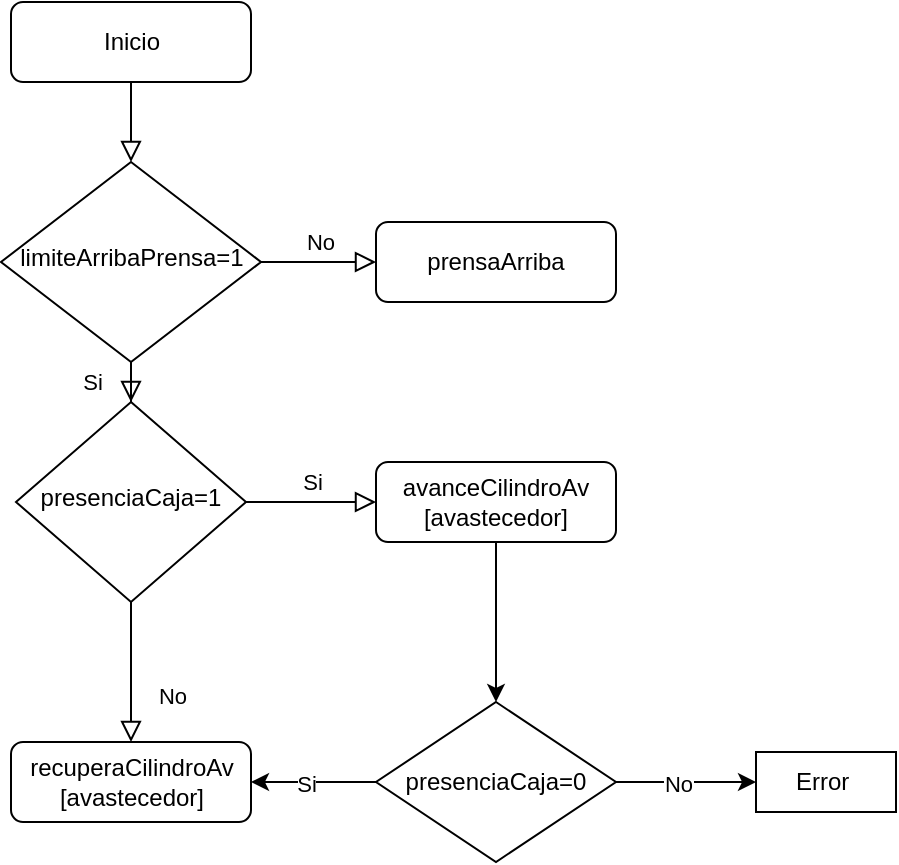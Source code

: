 <mxfile version="22.1.4" type="github">
  <diagram name="Page-1" id="q_WEoiL0naOX0lVXU06q">
    <mxGraphModel dx="502" dy="321" grid="1" gridSize="10" guides="1" tooltips="1" connect="1" arrows="1" fold="1" page="1" pageScale="1" pageWidth="850" pageHeight="1100" math="0" shadow="0">
      <root>
        <mxCell id="0" />
        <mxCell id="1" parent="0" />
        <mxCell id="4OhVzmpmFUMguLGM2Mql-1" value="" style="rounded=0;html=1;jettySize=auto;orthogonalLoop=1;fontSize=11;endArrow=block;endFill=0;endSize=8;strokeWidth=1;shadow=0;labelBackgroundColor=none;edgeStyle=orthogonalEdgeStyle;" edge="1" parent="1" source="4OhVzmpmFUMguLGM2Mql-2" target="4OhVzmpmFUMguLGM2Mql-5">
          <mxGeometry relative="1" as="geometry" />
        </mxCell>
        <mxCell id="4OhVzmpmFUMguLGM2Mql-2" value="Inicio" style="rounded=1;whiteSpace=wrap;html=1;fontSize=12;glass=0;strokeWidth=1;shadow=0;" vertex="1" parent="1">
          <mxGeometry x="207.5" y="50" width="120" height="40" as="geometry" />
        </mxCell>
        <mxCell id="4OhVzmpmFUMguLGM2Mql-3" value="Si" style="rounded=0;html=1;jettySize=auto;orthogonalLoop=1;fontSize=11;endArrow=block;endFill=0;endSize=8;strokeWidth=1;shadow=0;labelBackgroundColor=none;edgeStyle=orthogonalEdgeStyle;" edge="1" parent="1" source="4OhVzmpmFUMguLGM2Mql-5" target="4OhVzmpmFUMguLGM2Mql-9">
          <mxGeometry y="20" relative="1" as="geometry">
            <mxPoint as="offset" />
          </mxGeometry>
        </mxCell>
        <mxCell id="4OhVzmpmFUMguLGM2Mql-4" value="No" style="edgeStyle=orthogonalEdgeStyle;rounded=0;html=1;jettySize=auto;orthogonalLoop=1;fontSize=11;endArrow=block;endFill=0;endSize=8;strokeWidth=1;shadow=0;labelBackgroundColor=none;" edge="1" parent="1" source="4OhVzmpmFUMguLGM2Mql-5" target="4OhVzmpmFUMguLGM2Mql-6">
          <mxGeometry y="10" relative="1" as="geometry">
            <mxPoint as="offset" />
          </mxGeometry>
        </mxCell>
        <mxCell id="4OhVzmpmFUMguLGM2Mql-5" value="limiteArribaPrensa=1" style="rhombus;whiteSpace=wrap;html=1;shadow=0;fontFamily=Helvetica;fontSize=12;align=center;strokeWidth=1;spacing=6;spacingTop=-4;" vertex="1" parent="1">
          <mxGeometry x="202.5" y="130" width="130" height="100" as="geometry" />
        </mxCell>
        <mxCell id="4OhVzmpmFUMguLGM2Mql-6" value="prensaArriba" style="rounded=1;whiteSpace=wrap;html=1;fontSize=12;glass=0;strokeWidth=1;shadow=0;" vertex="1" parent="1">
          <mxGeometry x="390" y="160" width="120" height="40" as="geometry" />
        </mxCell>
        <mxCell id="4OhVzmpmFUMguLGM2Mql-7" value="No" style="rounded=0;html=1;jettySize=auto;orthogonalLoop=1;fontSize=11;endArrow=block;endFill=0;endSize=8;strokeWidth=1;shadow=0;labelBackgroundColor=none;edgeStyle=orthogonalEdgeStyle;" edge="1" parent="1" source="4OhVzmpmFUMguLGM2Mql-9" target="4OhVzmpmFUMguLGM2Mql-10">
          <mxGeometry x="0.333" y="20" relative="1" as="geometry">
            <mxPoint as="offset" />
          </mxGeometry>
        </mxCell>
        <mxCell id="4OhVzmpmFUMguLGM2Mql-8" value="Si" style="edgeStyle=orthogonalEdgeStyle;rounded=0;html=1;jettySize=auto;orthogonalLoop=1;fontSize=11;endArrow=block;endFill=0;endSize=8;strokeWidth=1;shadow=0;labelBackgroundColor=none;" edge="1" parent="1" source="4OhVzmpmFUMguLGM2Mql-9" target="4OhVzmpmFUMguLGM2Mql-12">
          <mxGeometry y="10" relative="1" as="geometry">
            <mxPoint as="offset" />
          </mxGeometry>
        </mxCell>
        <mxCell id="4OhVzmpmFUMguLGM2Mql-9" value="presenciaCaja=1" style="rhombus;whiteSpace=wrap;html=1;shadow=0;fontFamily=Helvetica;fontSize=12;align=center;strokeWidth=1;spacing=6;spacingTop=-4;" vertex="1" parent="1">
          <mxGeometry x="210" y="250" width="115" height="100" as="geometry" />
        </mxCell>
        <mxCell id="4OhVzmpmFUMguLGM2Mql-10" value="recuperaCilindroAv&lt;br&gt;[avastecedor]" style="rounded=1;whiteSpace=wrap;html=1;fontSize=12;glass=0;strokeWidth=1;shadow=0;" vertex="1" parent="1">
          <mxGeometry x="207.5" y="420" width="120" height="40" as="geometry" />
        </mxCell>
        <mxCell id="4OhVzmpmFUMguLGM2Mql-11" value="" style="edgeStyle=orthogonalEdgeStyle;rounded=0;orthogonalLoop=1;jettySize=auto;html=1;" edge="1" parent="1" source="4OhVzmpmFUMguLGM2Mql-12" target="4OhVzmpmFUMguLGM2Mql-13">
          <mxGeometry relative="1" as="geometry" />
        </mxCell>
        <mxCell id="4OhVzmpmFUMguLGM2Mql-12" value="avanceCilindroAv&lt;br&gt;[avastecedor]" style="rounded=1;whiteSpace=wrap;html=1;fontSize=12;glass=0;strokeWidth=1;shadow=0;" vertex="1" parent="1">
          <mxGeometry x="390" y="280" width="120" height="40" as="geometry" />
        </mxCell>
        <mxCell id="4OhVzmpmFUMguLGM2Mql-14" value="" style="edgeStyle=orthogonalEdgeStyle;rounded=0;orthogonalLoop=1;jettySize=auto;html=1;" edge="1" parent="1" source="4OhVzmpmFUMguLGM2Mql-13" target="4OhVzmpmFUMguLGM2Mql-10">
          <mxGeometry relative="1" as="geometry" />
        </mxCell>
        <mxCell id="4OhVzmpmFUMguLGM2Mql-15" value="Si" style="edgeLabel;html=1;align=center;verticalAlign=middle;resizable=0;points=[];" vertex="1" connectable="0" parent="4OhVzmpmFUMguLGM2Mql-14">
          <mxGeometry x="0.133" y="1" relative="1" as="geometry">
            <mxPoint as="offset" />
          </mxGeometry>
        </mxCell>
        <mxCell id="4OhVzmpmFUMguLGM2Mql-17" value="" style="edgeStyle=orthogonalEdgeStyle;rounded=0;orthogonalLoop=1;jettySize=auto;html=1;" edge="1" parent="1" source="4OhVzmpmFUMguLGM2Mql-13" target="4OhVzmpmFUMguLGM2Mql-16">
          <mxGeometry relative="1" as="geometry" />
        </mxCell>
        <mxCell id="4OhVzmpmFUMguLGM2Mql-18" value="No" style="edgeLabel;html=1;align=center;verticalAlign=middle;resizable=0;points=[];" vertex="1" connectable="0" parent="4OhVzmpmFUMguLGM2Mql-17">
          <mxGeometry x="-0.126" y="-1" relative="1" as="geometry">
            <mxPoint as="offset" />
          </mxGeometry>
        </mxCell>
        <mxCell id="4OhVzmpmFUMguLGM2Mql-13" value="presenciaCaja=0" style="rhombus;whiteSpace=wrap;html=1;" vertex="1" parent="1">
          <mxGeometry x="390" y="400" width="120" height="80" as="geometry" />
        </mxCell>
        <mxCell id="4OhVzmpmFUMguLGM2Mql-16" value="Error&amp;nbsp;" style="whiteSpace=wrap;html=1;" vertex="1" parent="1">
          <mxGeometry x="580" y="425" width="70" height="30" as="geometry" />
        </mxCell>
      </root>
    </mxGraphModel>
  </diagram>
</mxfile>
